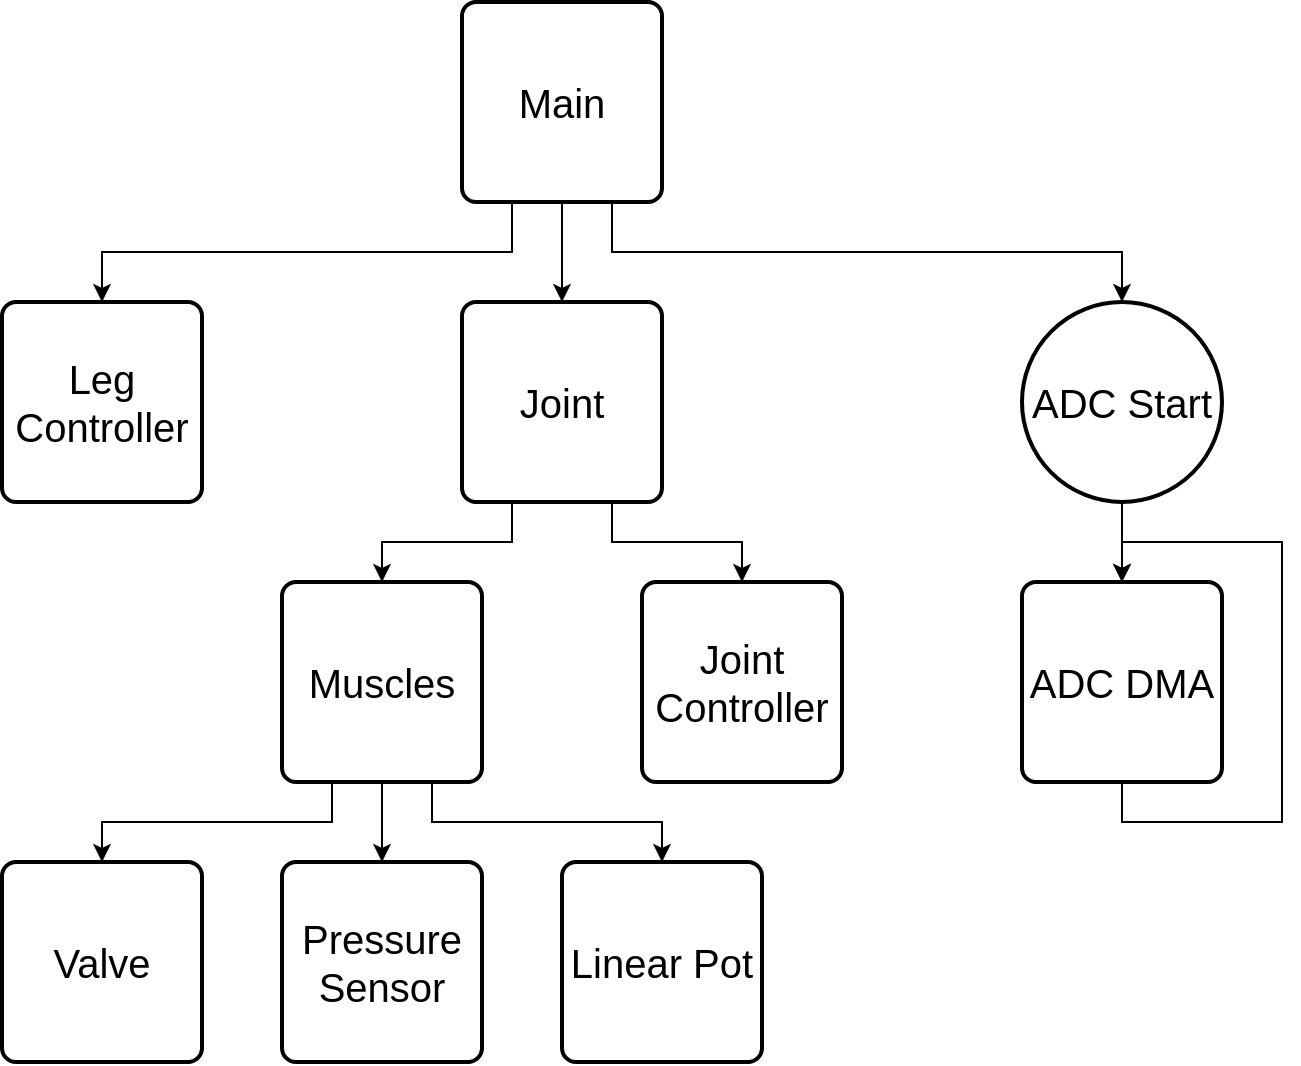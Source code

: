 <mxfile version="10.7.0" type="device"><diagram id="vyLeqd3PZrDQ4Mq5fTwh" name="Page-1"><mxGraphModel dx="1074" dy="535" grid="1" gridSize="10" guides="1" tooltips="1" connect="1" arrows="1" fold="1" page="1" pageScale="1" pageWidth="827" pageHeight="1169" math="0" shadow="0"><root><mxCell id="0"/><mxCell id="1" parent="0"/><mxCell id="OgvJLayzSOoNQQovvWnZ-15" style="edgeStyle=orthogonalEdgeStyle;rounded=0;orthogonalLoop=1;jettySize=auto;html=1;exitX=0.5;exitY=1;exitDx=0;exitDy=0;entryX=0.5;entryY=0;entryDx=0;entryDy=0;" edge="1" parent="1" source="OgvJLayzSOoNQQovvWnZ-1" target="OgvJLayzSOoNQQovvWnZ-5"><mxGeometry relative="1" as="geometry"/></mxCell><mxCell id="OgvJLayzSOoNQQovvWnZ-16" style="edgeStyle=orthogonalEdgeStyle;rounded=0;orthogonalLoop=1;jettySize=auto;html=1;exitX=0.25;exitY=1;exitDx=0;exitDy=0;" edge="1" parent="1" source="OgvJLayzSOoNQQovvWnZ-1" target="OgvJLayzSOoNQQovvWnZ-4"><mxGeometry relative="1" as="geometry"/></mxCell><mxCell id="OgvJLayzSOoNQQovvWnZ-17" style="edgeStyle=orthogonalEdgeStyle;rounded=0;orthogonalLoop=1;jettySize=auto;html=1;exitX=0.75;exitY=1;exitDx=0;exitDy=0;entryX=0.5;entryY=0;entryDx=0;entryDy=0;entryPerimeter=0;" edge="1" parent="1" source="OgvJLayzSOoNQQovvWnZ-1" target="OgvJLayzSOoNQQovvWnZ-2"><mxGeometry relative="1" as="geometry"/></mxCell><mxCell id="OgvJLayzSOoNQQovvWnZ-1" value="&lt;font style=&quot;font-size: 20px&quot;&gt;Main&lt;/font&gt;" style="rounded=1;whiteSpace=wrap;html=1;absoluteArcSize=1;arcSize=14;strokeWidth=2;" vertex="1" parent="1"><mxGeometry x="350" y="90" width="100" height="100" as="geometry"/></mxCell><mxCell id="OgvJLayzSOoNQQovvWnZ-18" style="edgeStyle=orthogonalEdgeStyle;rounded=0;orthogonalLoop=1;jettySize=auto;html=1;exitX=0.5;exitY=1;exitDx=0;exitDy=0;exitPerimeter=0;entryX=0.5;entryY=0;entryDx=0;entryDy=0;" edge="1" parent="1" source="OgvJLayzSOoNQQovvWnZ-2" target="OgvJLayzSOoNQQovvWnZ-3"><mxGeometry relative="1" as="geometry"/></mxCell><mxCell id="OgvJLayzSOoNQQovvWnZ-2" value="&lt;font style=&quot;font-size: 20px&quot;&gt;ADC Start&lt;/font&gt;" style="strokeWidth=2;html=1;shape=mxgraph.flowchart.start_2;whiteSpace=wrap;" vertex="1" parent="1"><mxGeometry x="630" y="240" width="100" height="100" as="geometry"/></mxCell><mxCell id="OgvJLayzSOoNQQovvWnZ-3" value="&lt;font style=&quot;font-size: 20px&quot;&gt;ADC DMA&lt;/font&gt;" style="rounded=1;whiteSpace=wrap;html=1;absoluteArcSize=1;arcSize=14;strokeWidth=2;" vertex="1" parent="1"><mxGeometry x="630" y="380" width="100" height="100" as="geometry"/></mxCell><mxCell id="OgvJLayzSOoNQQovvWnZ-4" value="&lt;font style=&quot;font-size: 20px&quot;&gt;Leg Controller&lt;/font&gt;" style="rounded=1;whiteSpace=wrap;html=1;absoluteArcSize=1;arcSize=14;strokeWidth=2;" vertex="1" parent="1"><mxGeometry x="120" y="240" width="100" height="100" as="geometry"/></mxCell><mxCell id="OgvJLayzSOoNQQovvWnZ-21" style="edgeStyle=orthogonalEdgeStyle;rounded=0;orthogonalLoop=1;jettySize=auto;html=1;exitX=0.75;exitY=1;exitDx=0;exitDy=0;" edge="1" parent="1" source="OgvJLayzSOoNQQovvWnZ-5" target="OgvJLayzSOoNQQovvWnZ-6"><mxGeometry relative="1" as="geometry"/></mxCell><mxCell id="OgvJLayzSOoNQQovvWnZ-22" style="edgeStyle=orthogonalEdgeStyle;rounded=0;orthogonalLoop=1;jettySize=auto;html=1;exitX=0.25;exitY=1;exitDx=0;exitDy=0;" edge="1" parent="1" source="OgvJLayzSOoNQQovvWnZ-5" target="OgvJLayzSOoNQQovvWnZ-8"><mxGeometry relative="1" as="geometry"/></mxCell><mxCell id="OgvJLayzSOoNQQovvWnZ-5" value="&lt;font style=&quot;font-size: 20px&quot;&gt;Joint&lt;/font&gt;" style="rounded=1;whiteSpace=wrap;html=1;absoluteArcSize=1;arcSize=14;strokeWidth=2;" vertex="1" parent="1"><mxGeometry x="350" y="240" width="100" height="100" as="geometry"/></mxCell><mxCell id="OgvJLayzSOoNQQovvWnZ-6" value="&lt;font style=&quot;font-size: 20px&quot;&gt;Joint Controller&lt;/font&gt;" style="rounded=1;whiteSpace=wrap;html=1;absoluteArcSize=1;arcSize=14;strokeWidth=2;" vertex="1" parent="1"><mxGeometry x="440" y="380" width="100" height="100" as="geometry"/></mxCell><mxCell id="OgvJLayzSOoNQQovvWnZ-7" value="&lt;font style=&quot;font-size: 20px&quot;&gt;Pressure Sensor&lt;/font&gt;" style="rounded=1;whiteSpace=wrap;html=1;absoluteArcSize=1;arcSize=14;strokeWidth=2;" vertex="1" parent="1"><mxGeometry x="260" y="520" width="100" height="100" as="geometry"/></mxCell><mxCell id="OgvJLayzSOoNQQovvWnZ-23" style="edgeStyle=orthogonalEdgeStyle;rounded=0;orthogonalLoop=1;jettySize=auto;html=1;exitX=0.5;exitY=1;exitDx=0;exitDy=0;entryX=0.5;entryY=0;entryDx=0;entryDy=0;" edge="1" parent="1" source="OgvJLayzSOoNQQovvWnZ-8" target="OgvJLayzSOoNQQovvWnZ-7"><mxGeometry relative="1" as="geometry"/></mxCell><mxCell id="OgvJLayzSOoNQQovvWnZ-27" style="edgeStyle=orthogonalEdgeStyle;rounded=0;orthogonalLoop=1;jettySize=auto;html=1;exitX=0.25;exitY=1;exitDx=0;exitDy=0;" edge="1" parent="1" source="OgvJLayzSOoNQQovvWnZ-8" target="OgvJLayzSOoNQQovvWnZ-10"><mxGeometry relative="1" as="geometry"/></mxCell><mxCell id="OgvJLayzSOoNQQovvWnZ-28" style="edgeStyle=orthogonalEdgeStyle;rounded=0;orthogonalLoop=1;jettySize=auto;html=1;exitX=0.75;exitY=1;exitDx=0;exitDy=0;entryX=0.5;entryY=0;entryDx=0;entryDy=0;" edge="1" parent="1" source="OgvJLayzSOoNQQovvWnZ-8" target="OgvJLayzSOoNQQovvWnZ-11"><mxGeometry relative="1" as="geometry"/></mxCell><mxCell id="OgvJLayzSOoNQQovvWnZ-8" value="&lt;font style=&quot;font-size: 20px&quot;&gt;Muscles&lt;/font&gt;" style="rounded=1;whiteSpace=wrap;html=1;absoluteArcSize=1;arcSize=14;strokeWidth=2;" vertex="1" parent="1"><mxGeometry x="260" y="380" width="100" height="100" as="geometry"/></mxCell><mxCell id="OgvJLayzSOoNQQovvWnZ-10" value="&lt;font style=&quot;font-size: 20px&quot;&gt;Valve&lt;/font&gt;" style="rounded=1;whiteSpace=wrap;html=1;absoluteArcSize=1;arcSize=14;strokeWidth=2;" vertex="1" parent="1"><mxGeometry x="120" y="520" width="100" height="100" as="geometry"/></mxCell><mxCell id="OgvJLayzSOoNQQovvWnZ-11" value="&lt;font style=&quot;font-size: 20px&quot;&gt;Linear Pot&lt;/font&gt;" style="rounded=1;whiteSpace=wrap;html=1;absoluteArcSize=1;arcSize=14;strokeWidth=2;" vertex="1" parent="1"><mxGeometry x="400" y="520" width="100" height="100" as="geometry"/></mxCell><mxCell id="OgvJLayzSOoNQQovvWnZ-19" style="edgeStyle=orthogonalEdgeStyle;rounded=0;orthogonalLoop=1;jettySize=auto;html=1;exitX=0.5;exitY=1;exitDx=0;exitDy=0;entryX=0.5;entryY=0;entryDx=0;entryDy=0;" edge="1" parent="1" source="OgvJLayzSOoNQQovvWnZ-3" target="OgvJLayzSOoNQQovvWnZ-3"><mxGeometry relative="1" as="geometry"><Array as="points"><mxPoint x="680" y="500"/><mxPoint x="760" y="500"/><mxPoint x="760" y="360"/><mxPoint x="680" y="360"/></Array></mxGeometry></mxCell></root></mxGraphModel></diagram></mxfile>
